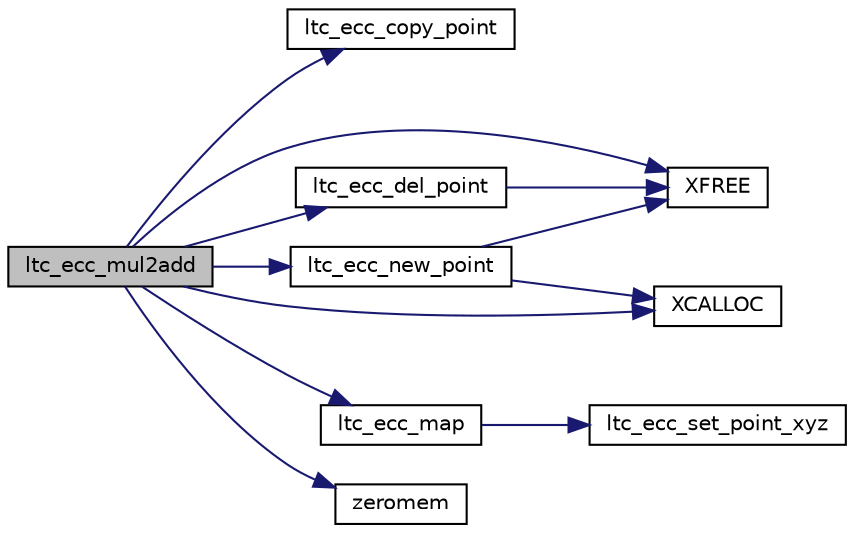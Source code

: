 digraph "ltc_ecc_mul2add"
{
 // LATEX_PDF_SIZE
  edge [fontname="Helvetica",fontsize="10",labelfontname="Helvetica",labelfontsize="10"];
  node [fontname="Helvetica",fontsize="10",shape=record];
  rankdir="LR";
  Node0 [label="ltc_ecc_mul2add",height=0.2,width=0.4,color="black", fillcolor="grey75", style="filled", fontcolor="black",tooltip="Computes kA*A + kB*B = C using Shamir's Trick."];
  Node0 -> Node1 [color="midnightblue",fontsize="10",style="solid",fontname="Helvetica"];
  Node1 [label="ltc_ecc_copy_point",height=0.2,width=0.4,color="black", fillcolor="white", style="filled",URL="$tomcrypt__private_8h.html#a4b36b54e30a0a87aff57a936b386df7f",tooltip=" "];
  Node0 -> Node2 [color="midnightblue",fontsize="10",style="solid",fontname="Helvetica"];
  Node2 [label="ltc_ecc_del_point",height=0.2,width=0.4,color="black", fillcolor="white", style="filled",URL="$tomcrypt__private_8h.html#a4cef83a7c070c94ff78d4df10a7b624f",tooltip="Free an ECC point from memory."];
  Node2 -> Node3 [color="midnightblue",fontsize="10",style="solid",fontname="Helvetica"];
  Node3 [label="XFREE",height=0.2,width=0.4,color="black", fillcolor="white", style="filled",URL="$tomcrypt__cfg_8h.html#a260d66fc0690e0502cf3bfe7b5244b75",tooltip=" "];
  Node0 -> Node4 [color="midnightblue",fontsize="10",style="solid",fontname="Helvetica"];
  Node4 [label="ltc_ecc_map",height=0.2,width=0.4,color="black", fillcolor="white", style="filled",URL="$tomcrypt__private_8h.html#af9f9d49f05241e41e2f8660afdaf7dac",tooltip="Map a projective jacbobian point back to affine space."];
  Node4 -> Node5 [color="midnightblue",fontsize="10",style="solid",fontname="Helvetica"];
  Node5 [label="ltc_ecc_set_point_xyz",height=0.2,width=0.4,color="black", fillcolor="white", style="filled",URL="$tomcrypt__private_8h.html#adc0366a4a0c272b7594bcea0d8fe7ccb",tooltip=" "];
  Node0 -> Node6 [color="midnightblue",fontsize="10",style="solid",fontname="Helvetica"];
  Node6 [label="ltc_ecc_new_point",height=0.2,width=0.4,color="black", fillcolor="white", style="filled",URL="$tomcrypt__private_8h.html#a532af6ef2d0f6d1d8cd79e5f81e87cf8",tooltip="Allocate a new ECC point."];
  Node6 -> Node7 [color="midnightblue",fontsize="10",style="solid",fontname="Helvetica"];
  Node7 [label="XCALLOC",height=0.2,width=0.4,color="black", fillcolor="white", style="filled",URL="$tomcrypt__cfg_8h.html#a151dda14cd7acae31eaf1102b0cc0685",tooltip=" "];
  Node6 -> Node3 [color="midnightblue",fontsize="10",style="solid",fontname="Helvetica"];
  Node0 -> Node7 [color="midnightblue",fontsize="10",style="solid",fontname="Helvetica"];
  Node0 -> Node3 [color="midnightblue",fontsize="10",style="solid",fontname="Helvetica"];
  Node0 -> Node8 [color="midnightblue",fontsize="10",style="solid",fontname="Helvetica"];
  Node8 [label="zeromem",height=0.2,width=0.4,color="black", fillcolor="white", style="filled",URL="$tomcrypt__misc_8h.html#a63b6e188713790263bfd3612fe8b398f",tooltip="Zero a block of memory."];
}
